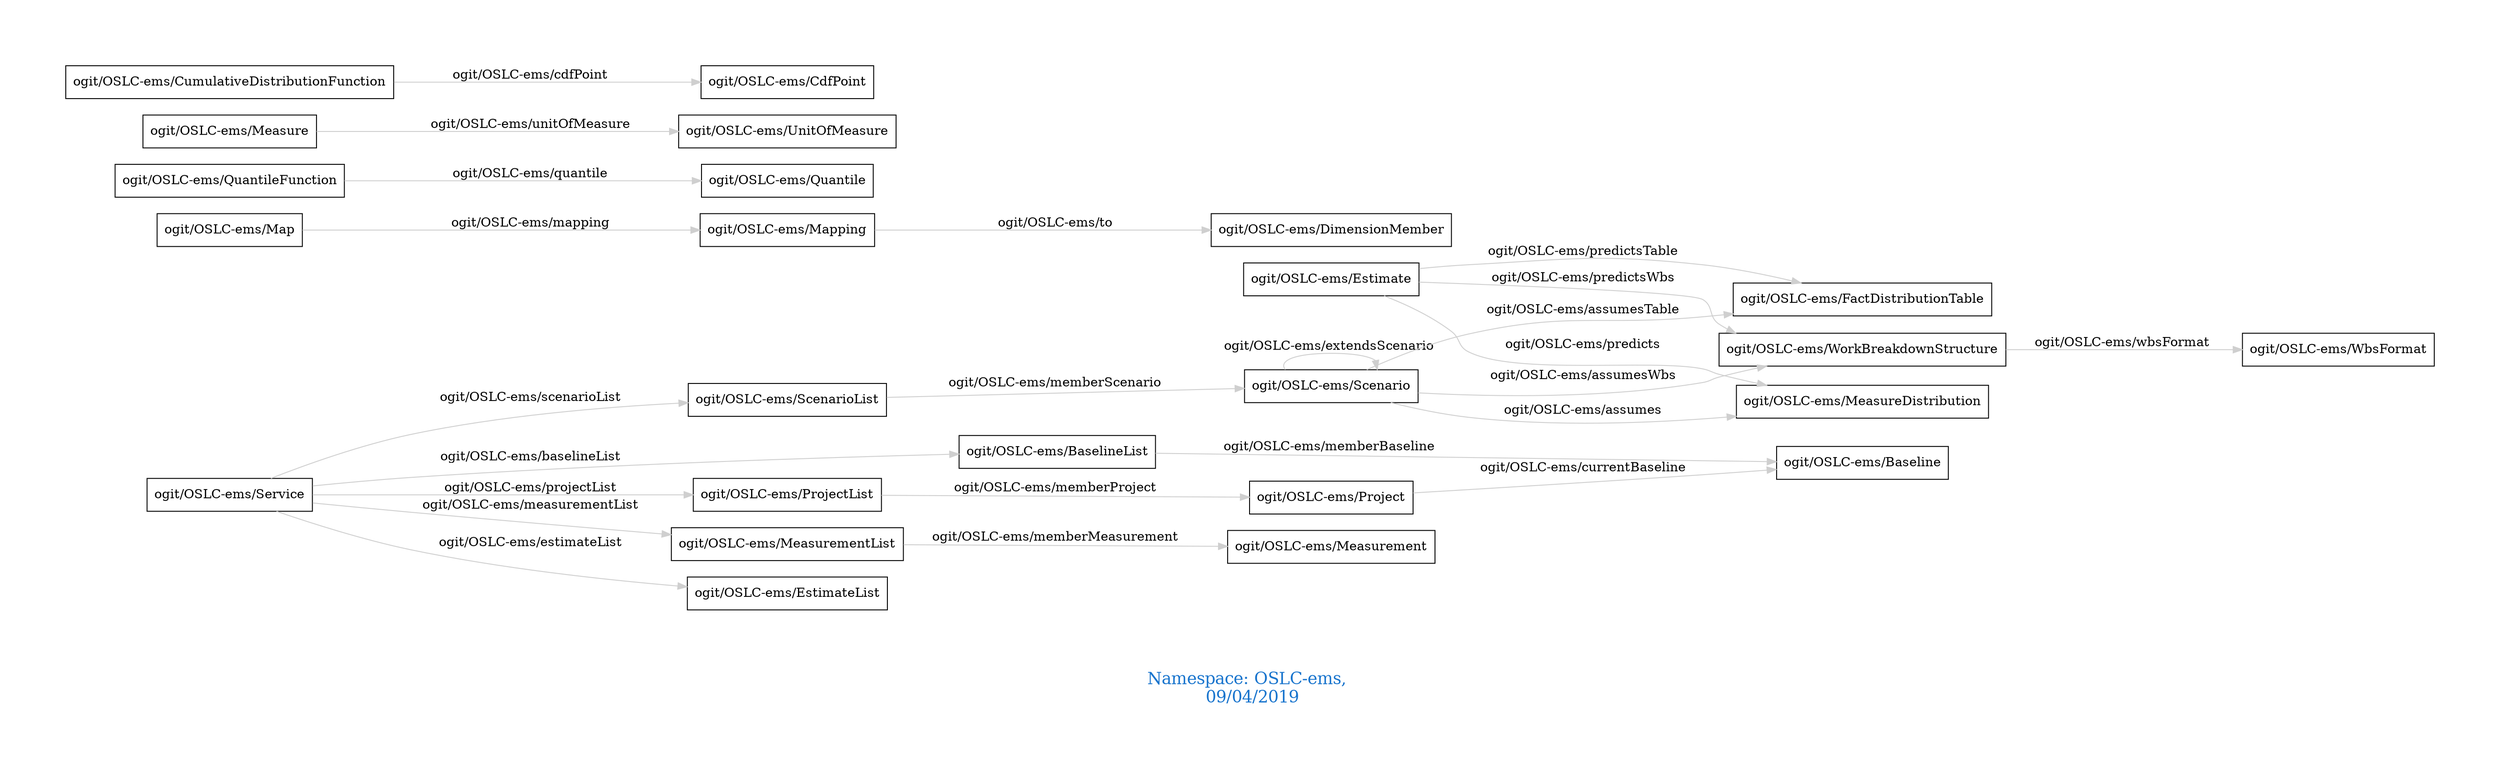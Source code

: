 digraph OGIT_ontology {
 graph [ rankdir= LR,pad=1 
fontsize = 18,
fontcolor= dodgerblue3,label = "\n\n\nNamespace: OSLC-ems, \n 09/04/2019"];
node[shape=polygon];
edge [  color="gray81"];

   "ogit/OSLC-ems/Estimate" -> "ogit/OSLC-ems/MeasureDistribution" [label="   ogit/OSLC-ems/predicts    "];
   "ogit/OSLC-ems/Mapping" -> "ogit/OSLC-ems/DimensionMember" [label="   ogit/OSLC-ems/to    "];
   "ogit/OSLC-ems/Service" -> "ogit/OSLC-ems/ProjectList" [label="   ogit/OSLC-ems/projectList    "];
   "ogit/OSLC-ems/QuantileFunction" -> "ogit/OSLC-ems/Quantile" [label="   ogit/OSLC-ems/quantile    "];
   "ogit/OSLC-ems/Service" -> "ogit/OSLC-ems/ScenarioList" [label="   ogit/OSLC-ems/scenarioList    "];
   "ogit/OSLC-ems/Measure" -> "ogit/OSLC-ems/UnitOfMeasure" [label="   ogit/OSLC-ems/unitOfMeasure    "];
   "ogit/OSLC-ems/ScenarioList" -> "ogit/OSLC-ems/Scenario" [label="   ogit/OSLC-ems/memberScenario    "];
   "ogit/OSLC-ems/Estimate" -> "ogit/OSLC-ems/FactDistributionTable" [label="   ogit/OSLC-ems/predictsTable    "];
   "ogit/OSLC-ems/BaselineList" -> "ogit/OSLC-ems/Baseline" [label="   ogit/OSLC-ems/memberBaseline    "];
   "ogit/OSLC-ems/Scenario" -> "ogit/OSLC-ems/WorkBreakdownStructure" [label="   ogit/OSLC-ems/assumesWbs    "];
   "ogit/OSLC-ems/CumulativeDistributionFunction" -> "ogit/OSLC-ems/CdfPoint" [label="   ogit/OSLC-ems/cdfPoint    "];
   "ogit/OSLC-ems/Project" -> "ogit/OSLC-ems/Baseline" [label="   ogit/OSLC-ems/currentBaseline    "];
   "ogit/OSLC-ems/ProjectList" -> "ogit/OSLC-ems/Project" [label="   ogit/OSLC-ems/memberProject    "];
   "ogit/OSLC-ems/Service" -> "ogit/OSLC-ems/BaselineList" [label="   ogit/OSLC-ems/baselineList    "];
   "ogit/OSLC-ems/Estimate" -> "ogit/OSLC-ems/WorkBreakdownStructure" [label="   ogit/OSLC-ems/predictsWbs    "];
   "ogit/OSLC-ems/Map" -> "ogit/OSLC-ems/Mapping" [label="   ogit/OSLC-ems/mapping    "];
   "ogit/OSLC-ems/MeasurementList" -> "ogit/OSLC-ems/Measurement" [label="   ogit/OSLC-ems/memberMeasurement    "];
   "ogit/OSLC-ems/Service" -> "ogit/OSLC-ems/MeasurementList" [label="   ogit/OSLC-ems/measurementList    "];
   "ogit/OSLC-ems/WorkBreakdownStructure" -> "ogit/OSLC-ems/WbsFormat" [label="   ogit/OSLC-ems/wbsFormat    "];
   "ogit/OSLC-ems/Service" -> "ogit/OSLC-ems/EstimateList" [label="   ogit/OSLC-ems/estimateList    "];
   "ogit/OSLC-ems/Scenario" -> "ogit/OSLC-ems/MeasureDistribution" [label="   ogit/OSLC-ems/assumes    "];
   "ogit/OSLC-ems/Scenario" -> "ogit/OSLC-ems/FactDistributionTable" [label="   ogit/OSLC-ems/assumesTable    "];
   "ogit/OSLC-ems/Scenario" -> "ogit/OSLC-ems/Scenario" [label="   ogit/OSLC-ems/extendsScenario    "];
}
